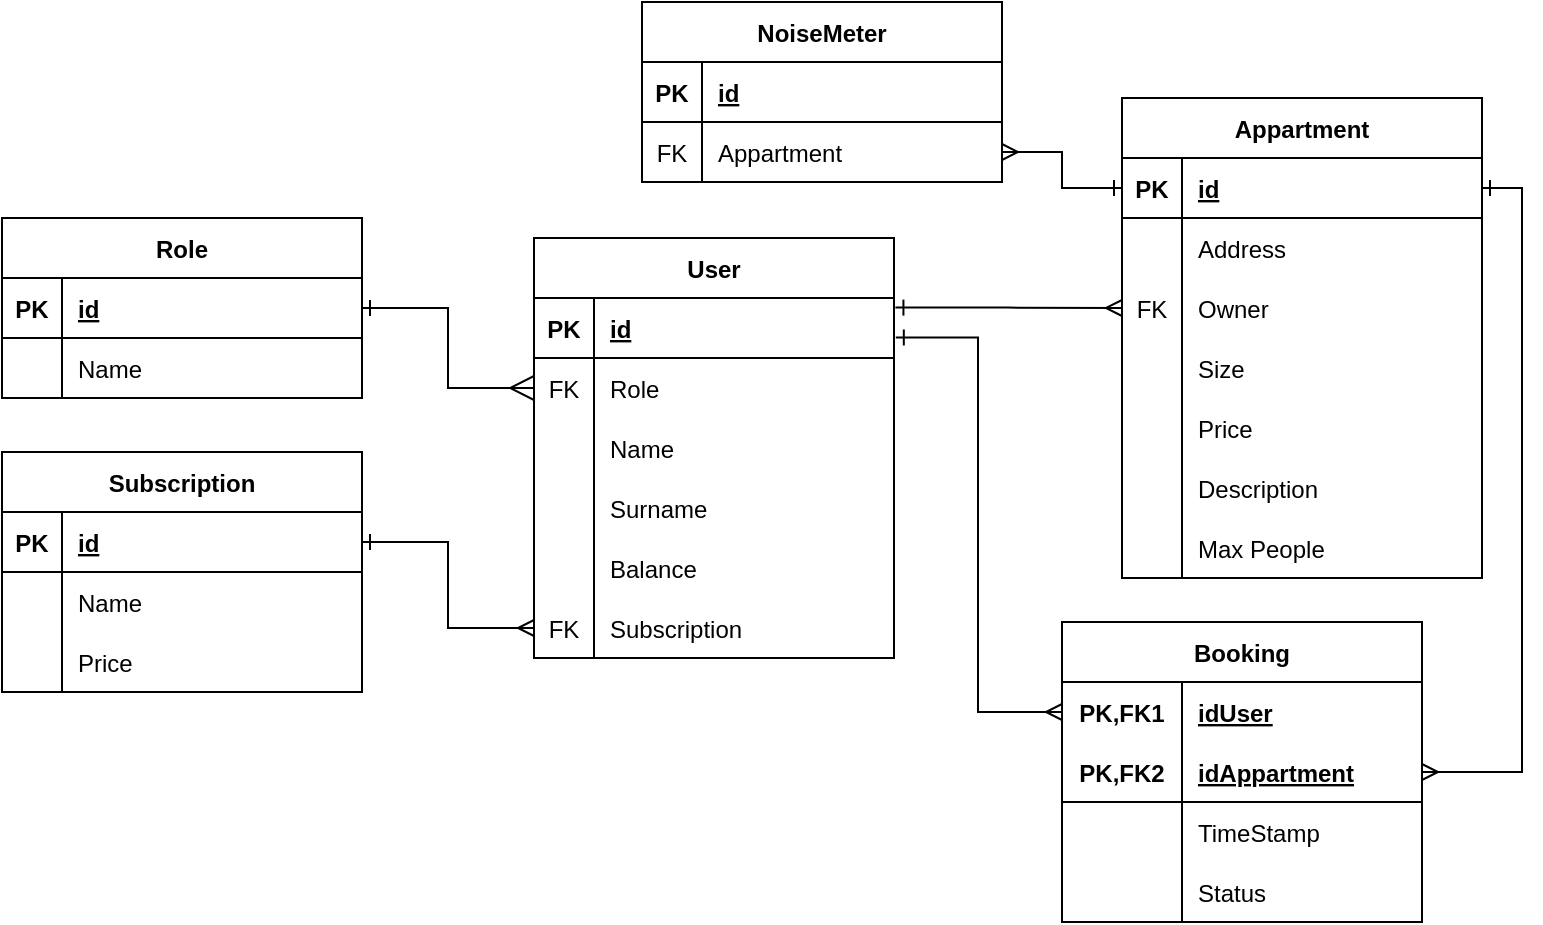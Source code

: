 <mxfile version="18.0.6" type="device"><diagram id="agNOIKQdguJES5pzSKbg" name="Страница 1"><mxGraphModel dx="1422" dy="1692" grid="1" gridSize="10" guides="1" tooltips="1" connect="1" arrows="1" fold="1" page="1" pageScale="1" pageWidth="1169" pageHeight="827" math="0" shadow="0"><root><mxCell id="0"/><mxCell id="1" parent="0"/><mxCell id="ibnapmRPyNOuhZQZ514e-50" value="Role" style="shape=table;startSize=30;container=1;collapsible=1;childLayout=tableLayout;fixedRows=1;rowLines=0;fontStyle=1;align=center;resizeLast=1;" parent="1" vertex="1"><mxGeometry x="130" y="-582" width="180" height="90" as="geometry"/></mxCell><mxCell id="ibnapmRPyNOuhZQZ514e-51" value="" style="shape=partialRectangle;collapsible=0;dropTarget=0;pointerEvents=0;fillColor=none;top=0;left=0;bottom=1;right=0;points=[[0,0.5],[1,0.5]];portConstraint=eastwest;" parent="ibnapmRPyNOuhZQZ514e-50" vertex="1"><mxGeometry y="30" width="180" height="30" as="geometry"/></mxCell><mxCell id="ibnapmRPyNOuhZQZ514e-52" value="PK" style="shape=partialRectangle;connectable=0;fillColor=none;top=0;left=0;bottom=0;right=0;fontStyle=1;overflow=hidden;" parent="ibnapmRPyNOuhZQZ514e-51" vertex="1"><mxGeometry width="30" height="30" as="geometry"><mxRectangle width="30" height="30" as="alternateBounds"/></mxGeometry></mxCell><mxCell id="ibnapmRPyNOuhZQZ514e-53" value="id" style="shape=partialRectangle;connectable=0;fillColor=none;top=0;left=0;bottom=0;right=0;align=left;spacingLeft=6;fontStyle=5;overflow=hidden;" parent="ibnapmRPyNOuhZQZ514e-51" vertex="1"><mxGeometry x="30" width="150" height="30" as="geometry"><mxRectangle width="150" height="30" as="alternateBounds"/></mxGeometry></mxCell><mxCell id="ibnapmRPyNOuhZQZ514e-54" value="" style="shape=partialRectangle;collapsible=0;dropTarget=0;pointerEvents=0;fillColor=none;top=0;left=0;bottom=0;right=0;points=[[0,0.5],[1,0.5]];portConstraint=eastwest;" parent="ibnapmRPyNOuhZQZ514e-50" vertex="1"><mxGeometry y="60" width="180" height="30" as="geometry"/></mxCell><mxCell id="ibnapmRPyNOuhZQZ514e-55" value="" style="shape=partialRectangle;connectable=0;fillColor=none;top=0;left=0;bottom=0;right=0;editable=1;overflow=hidden;" parent="ibnapmRPyNOuhZQZ514e-54" vertex="1"><mxGeometry width="30" height="30" as="geometry"><mxRectangle width="30" height="30" as="alternateBounds"/></mxGeometry></mxCell><mxCell id="ibnapmRPyNOuhZQZ514e-56" value="Name" style="shape=partialRectangle;connectable=0;fillColor=none;top=0;left=0;bottom=0;right=0;align=left;spacingLeft=6;overflow=hidden;" parent="ibnapmRPyNOuhZQZ514e-54" vertex="1"><mxGeometry x="30" width="150" height="30" as="geometry"><mxRectangle width="150" height="30" as="alternateBounds"/></mxGeometry></mxCell><mxCell id="ibnapmRPyNOuhZQZ514e-69" value="User" style="shape=table;startSize=30;container=1;collapsible=1;childLayout=tableLayout;fixedRows=1;rowLines=0;fontStyle=1;align=center;resizeLast=1;" parent="1" vertex="1"><mxGeometry x="396" y="-572" width="180" height="210" as="geometry"/></mxCell><mxCell id="ibnapmRPyNOuhZQZ514e-70" value="" style="shape=partialRectangle;collapsible=0;dropTarget=0;pointerEvents=0;fillColor=none;top=0;left=0;bottom=1;right=0;points=[[0,0.5],[1,0.5]];portConstraint=eastwest;" parent="ibnapmRPyNOuhZQZ514e-69" vertex="1"><mxGeometry y="30" width="180" height="30" as="geometry"/></mxCell><mxCell id="ibnapmRPyNOuhZQZ514e-71" value="PK" style="shape=partialRectangle;connectable=0;fillColor=none;top=0;left=0;bottom=0;right=0;fontStyle=1;overflow=hidden;" parent="ibnapmRPyNOuhZQZ514e-70" vertex="1"><mxGeometry width="30" height="30" as="geometry"><mxRectangle width="30" height="30" as="alternateBounds"/></mxGeometry></mxCell><mxCell id="ibnapmRPyNOuhZQZ514e-72" value="id" style="shape=partialRectangle;connectable=0;fillColor=none;top=0;left=0;bottom=0;right=0;align=left;spacingLeft=6;fontStyle=5;overflow=hidden;" parent="ibnapmRPyNOuhZQZ514e-70" vertex="1"><mxGeometry x="30" width="150" height="30" as="geometry"><mxRectangle width="150" height="30" as="alternateBounds"/></mxGeometry></mxCell><mxCell id="ibnapmRPyNOuhZQZ514e-73" value="" style="shape=partialRectangle;collapsible=0;dropTarget=0;pointerEvents=0;fillColor=none;top=0;left=0;bottom=0;right=0;points=[[0,0.5],[1,0.5]];portConstraint=eastwest;" parent="ibnapmRPyNOuhZQZ514e-69" vertex="1"><mxGeometry y="60" width="180" height="30" as="geometry"/></mxCell><mxCell id="ibnapmRPyNOuhZQZ514e-74" value="FK" style="shape=partialRectangle;connectable=0;fillColor=none;top=0;left=0;bottom=0;right=0;editable=1;overflow=hidden;" parent="ibnapmRPyNOuhZQZ514e-73" vertex="1"><mxGeometry width="30" height="30" as="geometry"><mxRectangle width="30" height="30" as="alternateBounds"/></mxGeometry></mxCell><mxCell id="ibnapmRPyNOuhZQZ514e-75" value="Role" style="shape=partialRectangle;connectable=0;fillColor=none;top=0;left=0;bottom=0;right=0;align=left;spacingLeft=6;overflow=hidden;" parent="ibnapmRPyNOuhZQZ514e-73" vertex="1"><mxGeometry x="30" width="150" height="30" as="geometry"><mxRectangle width="150" height="30" as="alternateBounds"/></mxGeometry></mxCell><mxCell id="ibnapmRPyNOuhZQZ514e-76" style="shape=partialRectangle;collapsible=0;dropTarget=0;pointerEvents=0;fillColor=none;top=0;left=0;bottom=0;right=0;points=[[0,0.5],[1,0.5]];portConstraint=eastwest;" parent="ibnapmRPyNOuhZQZ514e-69" vertex="1"><mxGeometry y="90" width="180" height="30" as="geometry"/></mxCell><mxCell id="ibnapmRPyNOuhZQZ514e-77" style="shape=partialRectangle;connectable=0;fillColor=none;top=0;left=0;bottom=0;right=0;editable=1;overflow=hidden;" parent="ibnapmRPyNOuhZQZ514e-76" vertex="1"><mxGeometry width="30" height="30" as="geometry"><mxRectangle width="30" height="30" as="alternateBounds"/></mxGeometry></mxCell><mxCell id="ibnapmRPyNOuhZQZ514e-78" value="Name" style="shape=partialRectangle;connectable=0;fillColor=none;top=0;left=0;bottom=0;right=0;align=left;spacingLeft=6;overflow=hidden;" parent="ibnapmRPyNOuhZQZ514e-76" vertex="1"><mxGeometry x="30" width="150" height="30" as="geometry"><mxRectangle width="150" height="30" as="alternateBounds"/></mxGeometry></mxCell><mxCell id="ibnapmRPyNOuhZQZ514e-79" style="shape=partialRectangle;collapsible=0;dropTarget=0;pointerEvents=0;fillColor=none;top=0;left=0;bottom=0;right=0;points=[[0,0.5],[1,0.5]];portConstraint=eastwest;" parent="ibnapmRPyNOuhZQZ514e-69" vertex="1"><mxGeometry y="120" width="180" height="30" as="geometry"/></mxCell><mxCell id="ibnapmRPyNOuhZQZ514e-80" style="shape=partialRectangle;connectable=0;fillColor=none;top=0;left=0;bottom=0;right=0;editable=1;overflow=hidden;" parent="ibnapmRPyNOuhZQZ514e-79" vertex="1"><mxGeometry width="30" height="30" as="geometry"><mxRectangle width="30" height="30" as="alternateBounds"/></mxGeometry></mxCell><mxCell id="ibnapmRPyNOuhZQZ514e-81" value="Surname" style="shape=partialRectangle;connectable=0;fillColor=none;top=0;left=0;bottom=0;right=0;align=left;spacingLeft=6;overflow=hidden;" parent="ibnapmRPyNOuhZQZ514e-79" vertex="1"><mxGeometry x="30" width="150" height="30" as="geometry"><mxRectangle width="150" height="30" as="alternateBounds"/></mxGeometry></mxCell><mxCell id="ibnapmRPyNOuhZQZ514e-82" style="shape=partialRectangle;collapsible=0;dropTarget=0;pointerEvents=0;fillColor=none;top=0;left=0;bottom=0;right=0;points=[[0,0.5],[1,0.5]];portConstraint=eastwest;" parent="ibnapmRPyNOuhZQZ514e-69" vertex="1"><mxGeometry y="150" width="180" height="30" as="geometry"/></mxCell><mxCell id="ibnapmRPyNOuhZQZ514e-83" style="shape=partialRectangle;connectable=0;fillColor=none;top=0;left=0;bottom=0;right=0;editable=1;overflow=hidden;" parent="ibnapmRPyNOuhZQZ514e-82" vertex="1"><mxGeometry width="30" height="30" as="geometry"><mxRectangle width="30" height="30" as="alternateBounds"/></mxGeometry></mxCell><mxCell id="ibnapmRPyNOuhZQZ514e-84" value="Balance" style="shape=partialRectangle;connectable=0;fillColor=none;top=0;left=0;bottom=0;right=0;align=left;spacingLeft=6;overflow=hidden;" parent="ibnapmRPyNOuhZQZ514e-82" vertex="1"><mxGeometry x="30" width="150" height="30" as="geometry"><mxRectangle width="150" height="30" as="alternateBounds"/></mxGeometry></mxCell><mxCell id="0WKhc8vCq23_jx1TySwV-1" value="" style="shape=tableRow;horizontal=0;startSize=0;swimlaneHead=0;swimlaneBody=0;fillColor=none;collapsible=0;dropTarget=0;points=[[0,0.5],[1,0.5]];portConstraint=eastwest;top=0;left=0;right=0;bottom=0;" parent="ibnapmRPyNOuhZQZ514e-69" vertex="1"><mxGeometry y="180" width="180" height="30" as="geometry"/></mxCell><mxCell id="0WKhc8vCq23_jx1TySwV-2" value="FK" style="shape=partialRectangle;connectable=0;fillColor=none;top=0;left=0;bottom=0;right=0;editable=1;overflow=hidden;" parent="0WKhc8vCq23_jx1TySwV-1" vertex="1"><mxGeometry width="30" height="30" as="geometry"><mxRectangle width="30" height="30" as="alternateBounds"/></mxGeometry></mxCell><mxCell id="0WKhc8vCq23_jx1TySwV-3" value="Subscription" style="shape=partialRectangle;connectable=0;fillColor=none;top=0;left=0;bottom=0;right=0;align=left;spacingLeft=6;overflow=hidden;" parent="0WKhc8vCq23_jx1TySwV-1" vertex="1"><mxGeometry x="30" width="150" height="30" as="geometry"><mxRectangle width="150" height="30" as="alternateBounds"/></mxGeometry></mxCell><mxCell id="ibnapmRPyNOuhZQZ514e-94" style="edgeStyle=orthogonalEdgeStyle;rounded=0;orthogonalLoop=1;jettySize=auto;html=1;exitX=1;exitY=0.5;exitDx=0;exitDy=0;entryX=0;entryY=0.5;entryDx=0;entryDy=0;endArrow=ERmany;endFill=0;endSize=10;startArrow=ERone;startFill=0;" parent="1" source="ibnapmRPyNOuhZQZ514e-51" target="ibnapmRPyNOuhZQZ514e-73" edge="1"><mxGeometry relative="1" as="geometry"/></mxCell><mxCell id="0WKhc8vCq23_jx1TySwV-5" value="Subscription" style="shape=table;startSize=30;container=1;collapsible=1;childLayout=tableLayout;fixedRows=1;rowLines=0;fontStyle=1;align=center;resizeLast=1;" parent="1" vertex="1"><mxGeometry x="130" y="-465" width="180" height="120" as="geometry"/></mxCell><mxCell id="0WKhc8vCq23_jx1TySwV-6" value="" style="shape=partialRectangle;collapsible=0;dropTarget=0;pointerEvents=0;fillColor=none;top=0;left=0;bottom=1;right=0;points=[[0,0.5],[1,0.5]];portConstraint=eastwest;" parent="0WKhc8vCq23_jx1TySwV-5" vertex="1"><mxGeometry y="30" width="180" height="30" as="geometry"/></mxCell><mxCell id="0WKhc8vCq23_jx1TySwV-7" value="PK" style="shape=partialRectangle;connectable=0;fillColor=none;top=0;left=0;bottom=0;right=0;fontStyle=1;overflow=hidden;" parent="0WKhc8vCq23_jx1TySwV-6" vertex="1"><mxGeometry width="30" height="30" as="geometry"><mxRectangle width="30" height="30" as="alternateBounds"/></mxGeometry></mxCell><mxCell id="0WKhc8vCq23_jx1TySwV-8" value="id" style="shape=partialRectangle;connectable=0;fillColor=none;top=0;left=0;bottom=0;right=0;align=left;spacingLeft=6;fontStyle=5;overflow=hidden;" parent="0WKhc8vCq23_jx1TySwV-6" vertex="1"><mxGeometry x="30" width="150" height="30" as="geometry"><mxRectangle width="150" height="30" as="alternateBounds"/></mxGeometry></mxCell><mxCell id="0WKhc8vCq23_jx1TySwV-9" value="" style="shape=partialRectangle;collapsible=0;dropTarget=0;pointerEvents=0;fillColor=none;top=0;left=0;bottom=0;right=0;points=[[0,0.5],[1,0.5]];portConstraint=eastwest;" parent="0WKhc8vCq23_jx1TySwV-5" vertex="1"><mxGeometry y="60" width="180" height="30" as="geometry"/></mxCell><mxCell id="0WKhc8vCq23_jx1TySwV-10" value="" style="shape=partialRectangle;connectable=0;fillColor=none;top=0;left=0;bottom=0;right=0;editable=1;overflow=hidden;" parent="0WKhc8vCq23_jx1TySwV-9" vertex="1"><mxGeometry width="30" height="30" as="geometry"><mxRectangle width="30" height="30" as="alternateBounds"/></mxGeometry></mxCell><mxCell id="0WKhc8vCq23_jx1TySwV-11" value="Name" style="shape=partialRectangle;connectable=0;fillColor=none;top=0;left=0;bottom=0;right=0;align=left;spacingLeft=6;overflow=hidden;" parent="0WKhc8vCq23_jx1TySwV-9" vertex="1"><mxGeometry x="30" width="150" height="30" as="geometry"><mxRectangle width="150" height="30" as="alternateBounds"/></mxGeometry></mxCell><mxCell id="0WKhc8vCq23_jx1TySwV-12" value="" style="shape=tableRow;horizontal=0;startSize=0;swimlaneHead=0;swimlaneBody=0;fillColor=none;collapsible=0;dropTarget=0;points=[[0,0.5],[1,0.5]];portConstraint=eastwest;top=0;left=0;right=0;bottom=0;" parent="0WKhc8vCq23_jx1TySwV-5" vertex="1"><mxGeometry y="90" width="180" height="30" as="geometry"/></mxCell><mxCell id="0WKhc8vCq23_jx1TySwV-13" value="" style="shape=partialRectangle;connectable=0;fillColor=none;top=0;left=0;bottom=0;right=0;editable=1;overflow=hidden;" parent="0WKhc8vCq23_jx1TySwV-12" vertex="1"><mxGeometry width="30" height="30" as="geometry"><mxRectangle width="30" height="30" as="alternateBounds"/></mxGeometry></mxCell><mxCell id="0WKhc8vCq23_jx1TySwV-14" value="Price" style="shape=partialRectangle;connectable=0;fillColor=none;top=0;left=0;bottom=0;right=0;align=left;spacingLeft=6;overflow=hidden;" parent="0WKhc8vCq23_jx1TySwV-12" vertex="1"><mxGeometry x="30" width="150" height="30" as="geometry"><mxRectangle width="150" height="30" as="alternateBounds"/></mxGeometry></mxCell><mxCell id="0WKhc8vCq23_jx1TySwV-16" style="edgeStyle=orthogonalEdgeStyle;rounded=0;orthogonalLoop=1;jettySize=auto;html=1;exitX=1;exitY=0.5;exitDx=0;exitDy=0;entryX=0;entryY=0.5;entryDx=0;entryDy=0;startArrow=ERone;startFill=0;endArrow=ERmany;endFill=0;" parent="1" source="0WKhc8vCq23_jx1TySwV-6" target="0WKhc8vCq23_jx1TySwV-1" edge="1"><mxGeometry relative="1" as="geometry"/></mxCell><mxCell id="0WKhc8vCq23_jx1TySwV-36" value="Booking" style="shape=table;startSize=30;container=1;collapsible=1;childLayout=tableLayout;fixedRows=1;rowLines=0;fontStyle=1;align=center;resizeLast=1;" parent="1" vertex="1"><mxGeometry x="660" y="-380" width="180" height="150" as="geometry"/></mxCell><mxCell id="0WKhc8vCq23_jx1TySwV-37" value="" style="shape=tableRow;horizontal=0;startSize=0;swimlaneHead=0;swimlaneBody=0;fillColor=none;collapsible=0;dropTarget=0;points=[[0,0.5],[1,0.5]];portConstraint=eastwest;top=0;left=0;right=0;bottom=0;" parent="0WKhc8vCq23_jx1TySwV-36" vertex="1"><mxGeometry y="30" width="180" height="30" as="geometry"/></mxCell><mxCell id="0WKhc8vCq23_jx1TySwV-38" value="PK,FK1" style="shape=partialRectangle;connectable=0;fillColor=none;top=0;left=0;bottom=0;right=0;fontStyle=1;overflow=hidden;" parent="0WKhc8vCq23_jx1TySwV-37" vertex="1"><mxGeometry width="60" height="30" as="geometry"><mxRectangle width="60" height="30" as="alternateBounds"/></mxGeometry></mxCell><mxCell id="0WKhc8vCq23_jx1TySwV-39" value="idUser" style="shape=partialRectangle;connectable=0;fillColor=none;top=0;left=0;bottom=0;right=0;align=left;spacingLeft=6;fontStyle=5;overflow=hidden;" parent="0WKhc8vCq23_jx1TySwV-37" vertex="1"><mxGeometry x="60" width="120" height="30" as="geometry"><mxRectangle width="120" height="30" as="alternateBounds"/></mxGeometry></mxCell><mxCell id="0WKhc8vCq23_jx1TySwV-40" value="" style="shape=tableRow;horizontal=0;startSize=0;swimlaneHead=0;swimlaneBody=0;fillColor=none;collapsible=0;dropTarget=0;points=[[0,0.5],[1,0.5]];portConstraint=eastwest;top=0;left=0;right=0;bottom=1;" parent="0WKhc8vCq23_jx1TySwV-36" vertex="1"><mxGeometry y="60" width="180" height="30" as="geometry"/></mxCell><mxCell id="0WKhc8vCq23_jx1TySwV-41" value="PK,FK2" style="shape=partialRectangle;connectable=0;fillColor=none;top=0;left=0;bottom=0;right=0;fontStyle=1;overflow=hidden;" parent="0WKhc8vCq23_jx1TySwV-40" vertex="1"><mxGeometry width="60" height="30" as="geometry"><mxRectangle width="60" height="30" as="alternateBounds"/></mxGeometry></mxCell><mxCell id="0WKhc8vCq23_jx1TySwV-42" value="idAppartment" style="shape=partialRectangle;connectable=0;fillColor=none;top=0;left=0;bottom=0;right=0;align=left;spacingLeft=6;fontStyle=5;overflow=hidden;" parent="0WKhc8vCq23_jx1TySwV-40" vertex="1"><mxGeometry x="60" width="120" height="30" as="geometry"><mxRectangle width="120" height="30" as="alternateBounds"/></mxGeometry></mxCell><mxCell id="0WKhc8vCq23_jx1TySwV-43" value="" style="shape=tableRow;horizontal=0;startSize=0;swimlaneHead=0;swimlaneBody=0;fillColor=none;collapsible=0;dropTarget=0;points=[[0,0.5],[1,0.5]];portConstraint=eastwest;top=0;left=0;right=0;bottom=0;" parent="0WKhc8vCq23_jx1TySwV-36" vertex="1"><mxGeometry y="90" width="180" height="30" as="geometry"/></mxCell><mxCell id="0WKhc8vCq23_jx1TySwV-44" value="" style="shape=partialRectangle;connectable=0;fillColor=none;top=0;left=0;bottom=0;right=0;editable=1;overflow=hidden;" parent="0WKhc8vCq23_jx1TySwV-43" vertex="1"><mxGeometry width="60" height="30" as="geometry"><mxRectangle width="60" height="30" as="alternateBounds"/></mxGeometry></mxCell><mxCell id="0WKhc8vCq23_jx1TySwV-45" value="TimeStamp" style="shape=partialRectangle;connectable=0;fillColor=none;top=0;left=0;bottom=0;right=0;align=left;spacingLeft=6;overflow=hidden;" parent="0WKhc8vCq23_jx1TySwV-43" vertex="1"><mxGeometry x="60" width="120" height="30" as="geometry"><mxRectangle width="120" height="30" as="alternateBounds"/></mxGeometry></mxCell><mxCell id="0WKhc8vCq23_jx1TySwV-46" value="" style="shape=tableRow;horizontal=0;startSize=0;swimlaneHead=0;swimlaneBody=0;fillColor=none;collapsible=0;dropTarget=0;points=[[0,0.5],[1,0.5]];portConstraint=eastwest;top=0;left=0;right=0;bottom=0;" parent="0WKhc8vCq23_jx1TySwV-36" vertex="1"><mxGeometry y="120" width="180" height="30" as="geometry"/></mxCell><mxCell id="0WKhc8vCq23_jx1TySwV-47" value="" style="shape=partialRectangle;connectable=0;fillColor=none;top=0;left=0;bottom=0;right=0;editable=1;overflow=hidden;" parent="0WKhc8vCq23_jx1TySwV-46" vertex="1"><mxGeometry width="60" height="30" as="geometry"><mxRectangle width="60" height="30" as="alternateBounds"/></mxGeometry></mxCell><mxCell id="0WKhc8vCq23_jx1TySwV-48" value="Status" style="shape=partialRectangle;connectable=0;fillColor=none;top=0;left=0;bottom=0;right=0;align=left;spacingLeft=6;overflow=hidden;" parent="0WKhc8vCq23_jx1TySwV-46" vertex="1"><mxGeometry x="60" width="120" height="30" as="geometry"><mxRectangle width="120" height="30" as="alternateBounds"/></mxGeometry></mxCell><mxCell id="0WKhc8vCq23_jx1TySwV-49" value="Appartment" style="shape=table;startSize=30;container=1;collapsible=1;childLayout=tableLayout;fixedRows=1;rowLines=0;fontStyle=1;align=center;resizeLast=1;" parent="1" vertex="1"><mxGeometry x="690" y="-642" width="180" height="240" as="geometry"/></mxCell><mxCell id="0WKhc8vCq23_jx1TySwV-50" value="" style="shape=tableRow;horizontal=0;startSize=0;swimlaneHead=0;swimlaneBody=0;fillColor=none;collapsible=0;dropTarget=0;points=[[0,0.5],[1,0.5]];portConstraint=eastwest;top=0;left=0;right=0;bottom=1;" parent="0WKhc8vCq23_jx1TySwV-49" vertex="1"><mxGeometry y="30" width="180" height="30" as="geometry"/></mxCell><mxCell id="0WKhc8vCq23_jx1TySwV-51" value="PK" style="shape=partialRectangle;connectable=0;fillColor=none;top=0;left=0;bottom=0;right=0;fontStyle=1;overflow=hidden;" parent="0WKhc8vCq23_jx1TySwV-50" vertex="1"><mxGeometry width="30" height="30" as="geometry"><mxRectangle width="30" height="30" as="alternateBounds"/></mxGeometry></mxCell><mxCell id="0WKhc8vCq23_jx1TySwV-52" value="id" style="shape=partialRectangle;connectable=0;fillColor=none;top=0;left=0;bottom=0;right=0;align=left;spacingLeft=6;fontStyle=5;overflow=hidden;" parent="0WKhc8vCq23_jx1TySwV-50" vertex="1"><mxGeometry x="30" width="150" height="30" as="geometry"><mxRectangle width="150" height="30" as="alternateBounds"/></mxGeometry></mxCell><mxCell id="0WKhc8vCq23_jx1TySwV-53" value="" style="shape=tableRow;horizontal=0;startSize=0;swimlaneHead=0;swimlaneBody=0;fillColor=none;collapsible=0;dropTarget=0;points=[[0,0.5],[1,0.5]];portConstraint=eastwest;top=0;left=0;right=0;bottom=0;" parent="0WKhc8vCq23_jx1TySwV-49" vertex="1"><mxGeometry y="60" width="180" height="30" as="geometry"/></mxCell><mxCell id="0WKhc8vCq23_jx1TySwV-54" value="" style="shape=partialRectangle;connectable=0;fillColor=none;top=0;left=0;bottom=0;right=0;editable=1;overflow=hidden;" parent="0WKhc8vCq23_jx1TySwV-53" vertex="1"><mxGeometry width="30" height="30" as="geometry"><mxRectangle width="30" height="30" as="alternateBounds"/></mxGeometry></mxCell><mxCell id="0WKhc8vCq23_jx1TySwV-55" value="Address" style="shape=partialRectangle;connectable=0;fillColor=none;top=0;left=0;bottom=0;right=0;align=left;spacingLeft=6;overflow=hidden;" parent="0WKhc8vCq23_jx1TySwV-53" vertex="1"><mxGeometry x="30" width="150" height="30" as="geometry"><mxRectangle width="150" height="30" as="alternateBounds"/></mxGeometry></mxCell><mxCell id="0WKhc8vCq23_jx1TySwV-56" value="" style="shape=tableRow;horizontal=0;startSize=0;swimlaneHead=0;swimlaneBody=0;fillColor=none;collapsible=0;dropTarget=0;points=[[0,0.5],[1,0.5]];portConstraint=eastwest;top=0;left=0;right=0;bottom=0;" parent="0WKhc8vCq23_jx1TySwV-49" vertex="1"><mxGeometry y="90" width="180" height="30" as="geometry"/></mxCell><mxCell id="0WKhc8vCq23_jx1TySwV-57" value="FK" style="shape=partialRectangle;connectable=0;fillColor=none;top=0;left=0;bottom=0;right=0;editable=1;overflow=hidden;" parent="0WKhc8vCq23_jx1TySwV-56" vertex="1"><mxGeometry width="30" height="30" as="geometry"><mxRectangle width="30" height="30" as="alternateBounds"/></mxGeometry></mxCell><mxCell id="0WKhc8vCq23_jx1TySwV-58" value="Owner" style="shape=partialRectangle;connectable=0;fillColor=none;top=0;left=0;bottom=0;right=0;align=left;spacingLeft=6;overflow=hidden;" parent="0WKhc8vCq23_jx1TySwV-56" vertex="1"><mxGeometry x="30" width="150" height="30" as="geometry"><mxRectangle width="150" height="30" as="alternateBounds"/></mxGeometry></mxCell><mxCell id="0WKhc8vCq23_jx1TySwV-76" value="" style="shape=tableRow;horizontal=0;startSize=0;swimlaneHead=0;swimlaneBody=0;fillColor=none;collapsible=0;dropTarget=0;points=[[0,0.5],[1,0.5]];portConstraint=eastwest;top=0;left=0;right=0;bottom=0;" parent="0WKhc8vCq23_jx1TySwV-49" vertex="1"><mxGeometry y="120" width="180" height="30" as="geometry"/></mxCell><mxCell id="0WKhc8vCq23_jx1TySwV-77" value="" style="shape=partialRectangle;connectable=0;fillColor=none;top=0;left=0;bottom=0;right=0;editable=1;overflow=hidden;" parent="0WKhc8vCq23_jx1TySwV-76" vertex="1"><mxGeometry width="30" height="30" as="geometry"><mxRectangle width="30" height="30" as="alternateBounds"/></mxGeometry></mxCell><mxCell id="0WKhc8vCq23_jx1TySwV-78" value="Size" style="shape=partialRectangle;connectable=0;fillColor=none;top=0;left=0;bottom=0;right=0;align=left;spacingLeft=6;overflow=hidden;" parent="0WKhc8vCq23_jx1TySwV-76" vertex="1"><mxGeometry x="30" width="150" height="30" as="geometry"><mxRectangle width="150" height="30" as="alternateBounds"/></mxGeometry></mxCell><mxCell id="0WKhc8vCq23_jx1TySwV-69" value="" style="shape=tableRow;horizontal=0;startSize=0;swimlaneHead=0;swimlaneBody=0;fillColor=none;collapsible=0;dropTarget=0;points=[[0,0.5],[1,0.5]];portConstraint=eastwest;top=0;left=0;right=0;bottom=0;" parent="0WKhc8vCq23_jx1TySwV-49" vertex="1"><mxGeometry y="150" width="180" height="30" as="geometry"/></mxCell><mxCell id="0WKhc8vCq23_jx1TySwV-70" value="" style="shape=partialRectangle;connectable=0;fillColor=none;top=0;left=0;bottom=0;right=0;editable=1;overflow=hidden;" parent="0WKhc8vCq23_jx1TySwV-69" vertex="1"><mxGeometry width="30" height="30" as="geometry"><mxRectangle width="30" height="30" as="alternateBounds"/></mxGeometry></mxCell><mxCell id="0WKhc8vCq23_jx1TySwV-71" value="Price" style="shape=partialRectangle;connectable=0;fillColor=none;top=0;left=0;bottom=0;right=0;align=left;spacingLeft=6;overflow=hidden;" parent="0WKhc8vCq23_jx1TySwV-69" vertex="1"><mxGeometry x="30" width="150" height="30" as="geometry"><mxRectangle width="150" height="30" as="alternateBounds"/></mxGeometry></mxCell><mxCell id="0WKhc8vCq23_jx1TySwV-79" value="" style="shape=tableRow;horizontal=0;startSize=0;swimlaneHead=0;swimlaneBody=0;fillColor=none;collapsible=0;dropTarget=0;points=[[0,0.5],[1,0.5]];portConstraint=eastwest;top=0;left=0;right=0;bottom=0;" parent="0WKhc8vCq23_jx1TySwV-49" vertex="1"><mxGeometry y="180" width="180" height="30" as="geometry"/></mxCell><mxCell id="0WKhc8vCq23_jx1TySwV-80" value="" style="shape=partialRectangle;connectable=0;fillColor=none;top=0;left=0;bottom=0;right=0;editable=1;overflow=hidden;" parent="0WKhc8vCq23_jx1TySwV-79" vertex="1"><mxGeometry width="30" height="30" as="geometry"><mxRectangle width="30" height="30" as="alternateBounds"/></mxGeometry></mxCell><mxCell id="0WKhc8vCq23_jx1TySwV-81" value="Description" style="shape=partialRectangle;connectable=0;fillColor=none;top=0;left=0;bottom=0;right=0;align=left;spacingLeft=6;overflow=hidden;" parent="0WKhc8vCq23_jx1TySwV-79" vertex="1"><mxGeometry x="30" width="150" height="30" as="geometry"><mxRectangle width="150" height="30" as="alternateBounds"/></mxGeometry></mxCell><mxCell id="0WKhc8vCq23_jx1TySwV-59" value="" style="shape=tableRow;horizontal=0;startSize=0;swimlaneHead=0;swimlaneBody=0;fillColor=none;collapsible=0;dropTarget=0;points=[[0,0.5],[1,0.5]];portConstraint=eastwest;top=0;left=0;right=0;bottom=0;" parent="0WKhc8vCq23_jx1TySwV-49" vertex="1"><mxGeometry y="210" width="180" height="30" as="geometry"/></mxCell><mxCell id="0WKhc8vCq23_jx1TySwV-60" value="" style="shape=partialRectangle;connectable=0;fillColor=none;top=0;left=0;bottom=0;right=0;editable=1;overflow=hidden;" parent="0WKhc8vCq23_jx1TySwV-59" vertex="1"><mxGeometry width="30" height="30" as="geometry"><mxRectangle width="30" height="30" as="alternateBounds"/></mxGeometry></mxCell><mxCell id="0WKhc8vCq23_jx1TySwV-61" value="Max People" style="shape=partialRectangle;connectable=0;fillColor=none;top=0;left=0;bottom=0;right=0;align=left;spacingLeft=6;overflow=hidden;" parent="0WKhc8vCq23_jx1TySwV-59" vertex="1"><mxGeometry x="30" width="150" height="30" as="geometry"><mxRectangle width="150" height="30" as="alternateBounds"/></mxGeometry></mxCell><mxCell id="0WKhc8vCq23_jx1TySwV-62" style="edgeStyle=orthogonalEdgeStyle;rounded=0;orthogonalLoop=1;jettySize=auto;html=1;startArrow=ERone;startFill=0;endArrow=ERmany;endFill=0;exitX=1.004;exitY=0.16;exitDx=0;exitDy=0;exitPerimeter=0;" parent="1" source="ibnapmRPyNOuhZQZ514e-70" target="0WKhc8vCq23_jx1TySwV-56" edge="1"><mxGeometry relative="1" as="geometry"><mxPoint x="580" y="-537" as="sourcePoint"/></mxGeometry></mxCell><mxCell id="0WKhc8vCq23_jx1TySwV-83" style="edgeStyle=orthogonalEdgeStyle;rounded=0;orthogonalLoop=1;jettySize=auto;html=1;exitX=1.005;exitY=0.658;exitDx=0;exitDy=0;entryX=0;entryY=0.5;entryDx=0;entryDy=0;startArrow=ERone;startFill=0;endArrow=ERmany;endFill=0;exitPerimeter=0;" parent="1" source="ibnapmRPyNOuhZQZ514e-70" target="0WKhc8vCq23_jx1TySwV-37" edge="1"><mxGeometry relative="1" as="geometry"/></mxCell><mxCell id="0WKhc8vCq23_jx1TySwV-84" style="edgeStyle=orthogonalEdgeStyle;rounded=0;orthogonalLoop=1;jettySize=auto;html=1;exitX=1;exitY=0.5;exitDx=0;exitDy=0;entryX=1;entryY=0.5;entryDx=0;entryDy=0;startArrow=ERone;startFill=0;endArrow=ERmany;endFill=0;" parent="1" source="0WKhc8vCq23_jx1TySwV-50" target="0WKhc8vCq23_jx1TySwV-40" edge="1"><mxGeometry relative="1" as="geometry"/></mxCell><mxCell id="0WKhc8vCq23_jx1TySwV-85" value="NoiseMeter" style="shape=table;startSize=30;container=1;collapsible=1;childLayout=tableLayout;fixedRows=1;rowLines=0;fontStyle=1;align=center;resizeLast=1;" parent="1" vertex="1"><mxGeometry x="450" y="-690" width="180" height="90" as="geometry"/></mxCell><mxCell id="0WKhc8vCq23_jx1TySwV-86" value="" style="shape=tableRow;horizontal=0;startSize=0;swimlaneHead=0;swimlaneBody=0;fillColor=none;collapsible=0;dropTarget=0;points=[[0,0.5],[1,0.5]];portConstraint=eastwest;top=0;left=0;right=0;bottom=1;" parent="0WKhc8vCq23_jx1TySwV-85" vertex="1"><mxGeometry y="30" width="180" height="30" as="geometry"/></mxCell><mxCell id="0WKhc8vCq23_jx1TySwV-87" value="PK" style="shape=partialRectangle;connectable=0;fillColor=none;top=0;left=0;bottom=0;right=0;fontStyle=1;overflow=hidden;" parent="0WKhc8vCq23_jx1TySwV-86" vertex="1"><mxGeometry width="30" height="30" as="geometry"><mxRectangle width="30" height="30" as="alternateBounds"/></mxGeometry></mxCell><mxCell id="0WKhc8vCq23_jx1TySwV-88" value="id" style="shape=partialRectangle;connectable=0;fillColor=none;top=0;left=0;bottom=0;right=0;align=left;spacingLeft=6;fontStyle=5;overflow=hidden;" parent="0WKhc8vCq23_jx1TySwV-86" vertex="1"><mxGeometry x="30" width="150" height="30" as="geometry"><mxRectangle width="150" height="30" as="alternateBounds"/></mxGeometry></mxCell><mxCell id="0WKhc8vCq23_jx1TySwV-89" value="" style="shape=tableRow;horizontal=0;startSize=0;swimlaneHead=0;swimlaneBody=0;fillColor=none;collapsible=0;dropTarget=0;points=[[0,0.5],[1,0.5]];portConstraint=eastwest;top=0;left=0;right=0;bottom=0;" parent="0WKhc8vCq23_jx1TySwV-85" vertex="1"><mxGeometry y="60" width="180" height="30" as="geometry"/></mxCell><mxCell id="0WKhc8vCq23_jx1TySwV-90" value="FK" style="shape=partialRectangle;connectable=0;fillColor=none;top=0;left=0;bottom=0;right=0;editable=1;overflow=hidden;" parent="0WKhc8vCq23_jx1TySwV-89" vertex="1"><mxGeometry width="30" height="30" as="geometry"><mxRectangle width="30" height="30" as="alternateBounds"/></mxGeometry></mxCell><mxCell id="0WKhc8vCq23_jx1TySwV-91" value="Appartment" style="shape=partialRectangle;connectable=0;fillColor=none;top=0;left=0;bottom=0;right=0;align=left;spacingLeft=6;overflow=hidden;" parent="0WKhc8vCq23_jx1TySwV-89" vertex="1"><mxGeometry x="30" width="150" height="30" as="geometry"><mxRectangle width="150" height="30" as="alternateBounds"/></mxGeometry></mxCell><mxCell id="0WKhc8vCq23_jx1TySwV-100" style="edgeStyle=orthogonalEdgeStyle;rounded=0;orthogonalLoop=1;jettySize=auto;html=1;exitX=0;exitY=0.5;exitDx=0;exitDy=0;entryX=1;entryY=0.5;entryDx=0;entryDy=0;startArrow=ERone;startFill=0;endArrow=ERmany;endFill=0;" parent="1" source="0WKhc8vCq23_jx1TySwV-50" target="0WKhc8vCq23_jx1TySwV-89" edge="1"><mxGeometry relative="1" as="geometry"/></mxCell></root></mxGraphModel></diagram></mxfile>